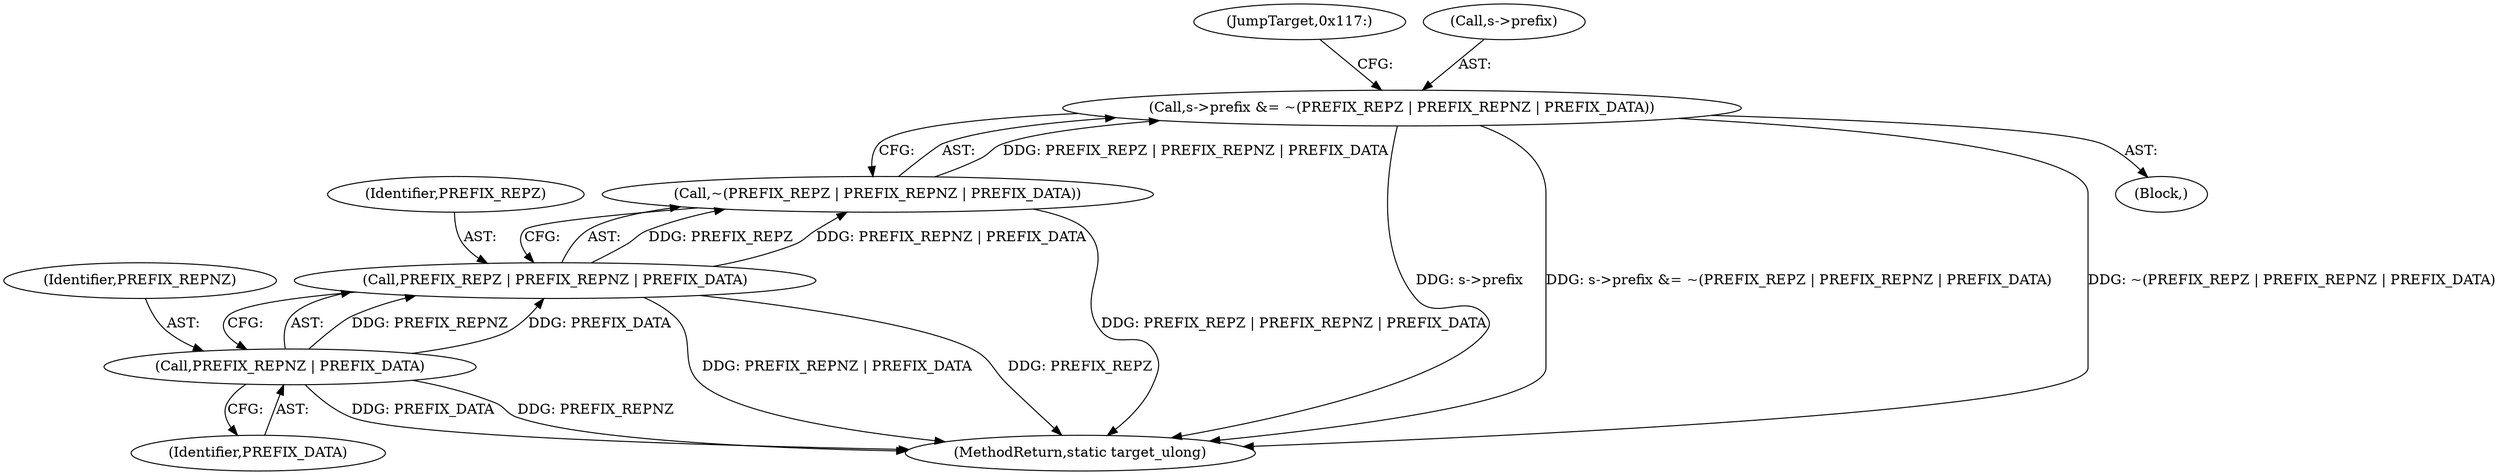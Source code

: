 digraph "0_qemu_30663fd26c0307e414622c7a8607fbc04f92ec14@pointer" {
"1011794" [label="(Call,s->prefix &= ~(PREFIX_REPZ | PREFIX_REPNZ | PREFIX_DATA))"];
"1011798" [label="(Call,~(PREFIX_REPZ | PREFIX_REPNZ | PREFIX_DATA))"];
"1011799" [label="(Call,PREFIX_REPZ | PREFIX_REPNZ | PREFIX_DATA)"];
"1011801" [label="(Call,PREFIX_REPNZ | PREFIX_DATA)"];
"1011804" [label="(JumpTarget,0x117:)"];
"1011840" [label="(MethodReturn,static target_ulong)"];
"1011800" [label="(Identifier,PREFIX_REPZ)"];
"1011802" [label="(Identifier,PREFIX_REPNZ)"];
"1011799" [label="(Call,PREFIX_REPZ | PREFIX_REPNZ | PREFIX_DATA)"];
"1011801" [label="(Call,PREFIX_REPNZ | PREFIX_DATA)"];
"1011794" [label="(Call,s->prefix &= ~(PREFIX_REPZ | PREFIX_REPNZ | PREFIX_DATA))"];
"1011803" [label="(Identifier,PREFIX_DATA)"];
"1001025" [label="(Block,)"];
"1011795" [label="(Call,s->prefix)"];
"1011798" [label="(Call,~(PREFIX_REPZ | PREFIX_REPNZ | PREFIX_DATA))"];
"1011794" -> "1001025"  [label="AST: "];
"1011794" -> "1011798"  [label="CFG: "];
"1011795" -> "1011794"  [label="AST: "];
"1011798" -> "1011794"  [label="AST: "];
"1011804" -> "1011794"  [label="CFG: "];
"1011794" -> "1011840"  [label="DDG: s->prefix"];
"1011794" -> "1011840"  [label="DDG: s->prefix &= ~(PREFIX_REPZ | PREFIX_REPNZ | PREFIX_DATA)"];
"1011794" -> "1011840"  [label="DDG: ~(PREFIX_REPZ | PREFIX_REPNZ | PREFIX_DATA)"];
"1011798" -> "1011794"  [label="DDG: PREFIX_REPZ | PREFIX_REPNZ | PREFIX_DATA"];
"1011798" -> "1011799"  [label="CFG: "];
"1011799" -> "1011798"  [label="AST: "];
"1011798" -> "1011840"  [label="DDG: PREFIX_REPZ | PREFIX_REPNZ | PREFIX_DATA"];
"1011799" -> "1011798"  [label="DDG: PREFIX_REPZ"];
"1011799" -> "1011798"  [label="DDG: PREFIX_REPNZ | PREFIX_DATA"];
"1011799" -> "1011801"  [label="CFG: "];
"1011800" -> "1011799"  [label="AST: "];
"1011801" -> "1011799"  [label="AST: "];
"1011799" -> "1011840"  [label="DDG: PREFIX_REPNZ | PREFIX_DATA"];
"1011799" -> "1011840"  [label="DDG: PREFIX_REPZ"];
"1011801" -> "1011799"  [label="DDG: PREFIX_REPNZ"];
"1011801" -> "1011799"  [label="DDG: PREFIX_DATA"];
"1011801" -> "1011803"  [label="CFG: "];
"1011802" -> "1011801"  [label="AST: "];
"1011803" -> "1011801"  [label="AST: "];
"1011801" -> "1011840"  [label="DDG: PREFIX_DATA"];
"1011801" -> "1011840"  [label="DDG: PREFIX_REPNZ"];
}
